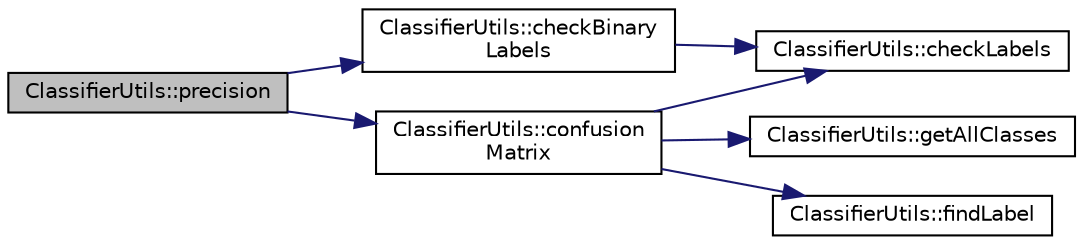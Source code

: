 digraph "ClassifierUtils::precision"
{
  bgcolor="transparent";
  edge [fontname="Helvetica",fontsize="10",labelfontname="Helvetica",labelfontsize="10"];
  node [fontname="Helvetica",fontsize="10",shape=record];
  rankdir="LR";
  Node48 [label="ClassifierUtils::precision",height=0.2,width=0.4,color="black", fillcolor="grey75", style="filled", fontcolor="black"];
  Node48 -> Node49 [color="midnightblue",fontsize="10",style="solid",fontname="Helvetica"];
  Node49 [label="ClassifierUtils::checkBinary\lLabels",height=0.2,width=0.4,color="black",URL="$classClassifierUtils.html#ad1ba8941d76b6f251601f60a52321796"];
  Node49 -> Node50 [color="midnightblue",fontsize="10",style="solid",fontname="Helvetica"];
  Node50 [label="ClassifierUtils::checkLabels",height=0.2,width=0.4,color="black",URL="$classClassifierUtils.html#a5d2e296c795dceb1e033fae541bbc4da"];
  Node48 -> Node51 [color="midnightblue",fontsize="10",style="solid",fontname="Helvetica"];
  Node51 [label="ClassifierUtils::confusion\lMatrix",height=0.2,width=0.4,color="black",URL="$classClassifierUtils.html#abc1fc8d0290671468f3313abf500ba6d"];
  Node51 -> Node50 [color="midnightblue",fontsize="10",style="solid",fontname="Helvetica"];
  Node51 -> Node52 [color="midnightblue",fontsize="10",style="solid",fontname="Helvetica"];
  Node52 [label="ClassifierUtils::getAllClasses",height=0.2,width=0.4,color="black",URL="$classClassifierUtils.html#a28f096a4fc200737a6b4477965e1e8fa"];
  Node51 -> Node53 [color="midnightblue",fontsize="10",style="solid",fontname="Helvetica"];
  Node53 [label="ClassifierUtils::findLabel",height=0.2,width=0.4,color="black",URL="$classClassifierUtils.html#aba0abbd24fbd086684b0cf7f1996d55f"];
}
